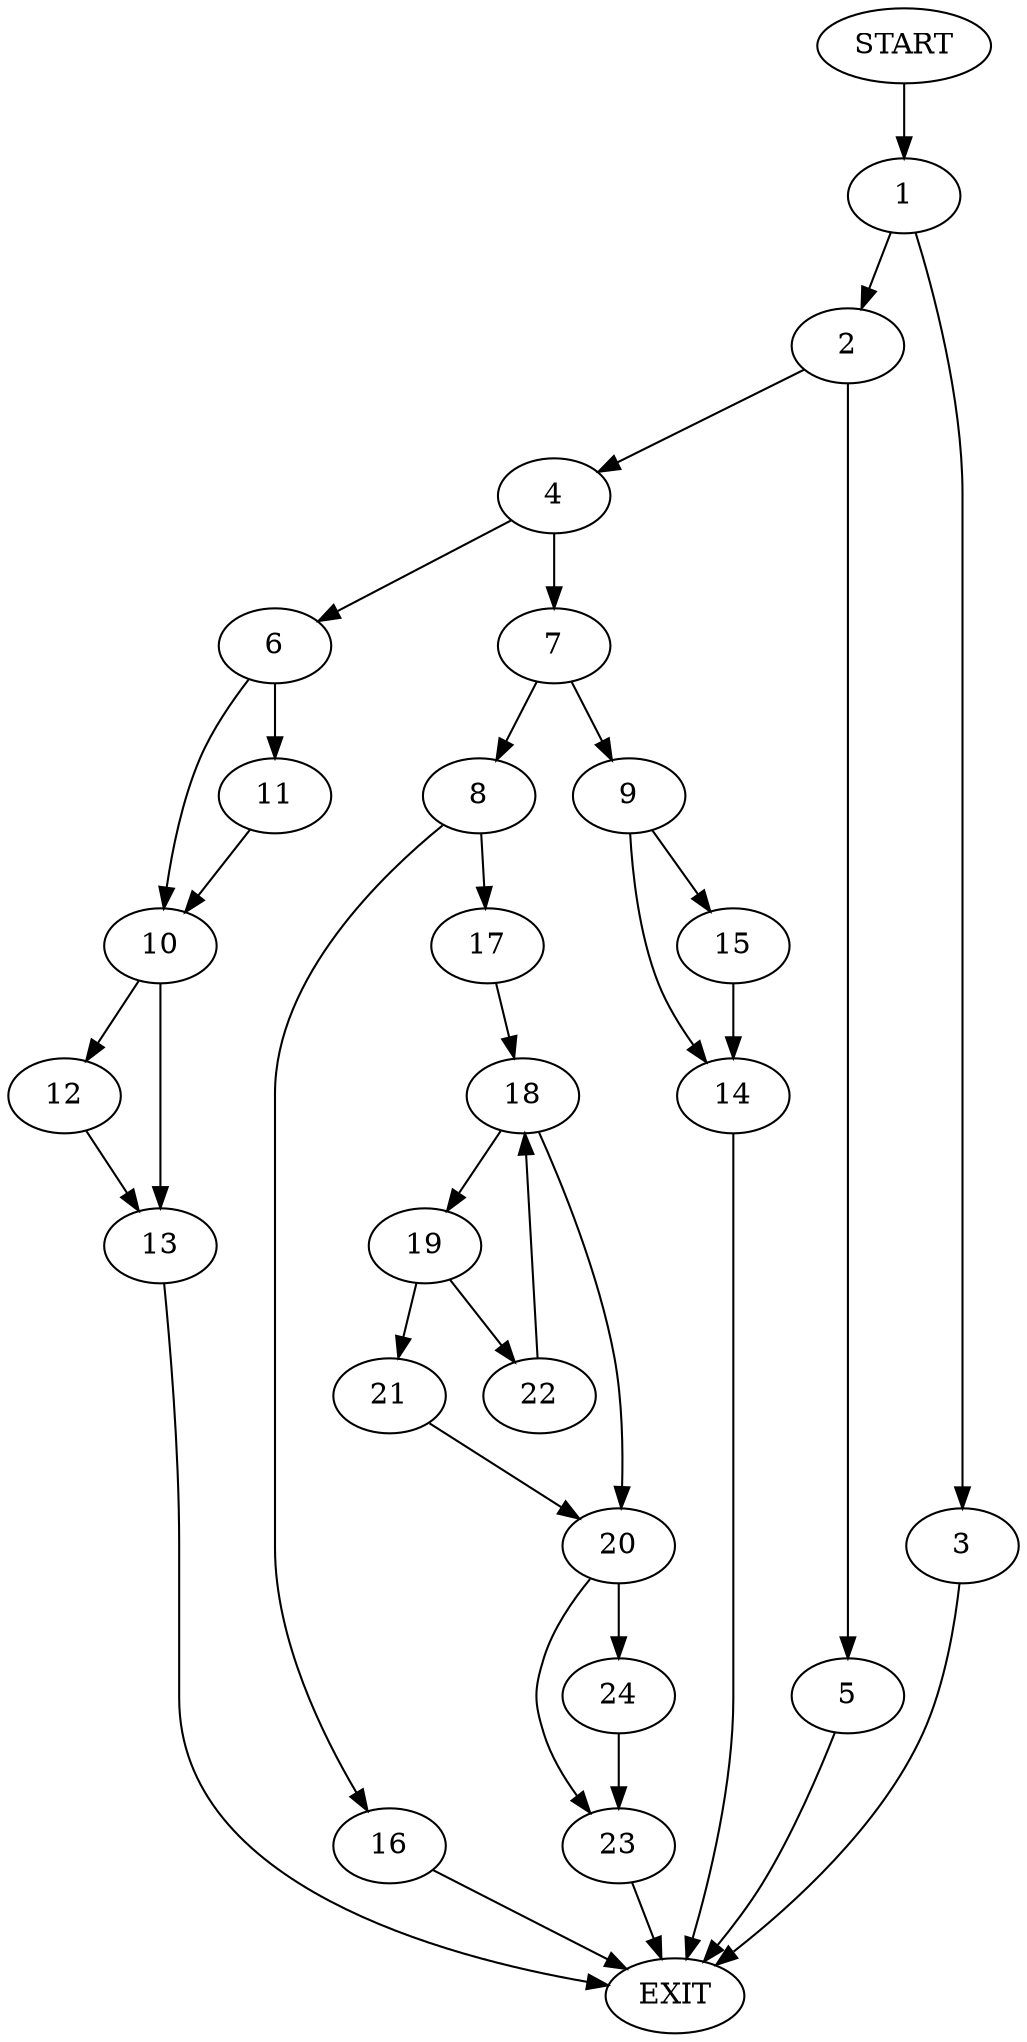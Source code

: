 digraph {
0 [label="START"]
25 [label="EXIT"]
0 -> 1
1 -> 2
1 -> 3
2 -> 4
2 -> 5
3 -> 25
4 -> 6
4 -> 7
5 -> 25
7 -> 8
7 -> 9
6 -> 10
6 -> 11
11 -> 10
10 -> 12
10 -> 13
12 -> 13
13 -> 25
9 -> 14
9 -> 15
8 -> 16
8 -> 17
14 -> 25
15 -> 14
16 -> 25
17 -> 18
18 -> 19
18 -> 20
19 -> 21
19 -> 22
20 -> 23
20 -> 24
22 -> 18
21 -> 20
24 -> 23
23 -> 25
}

